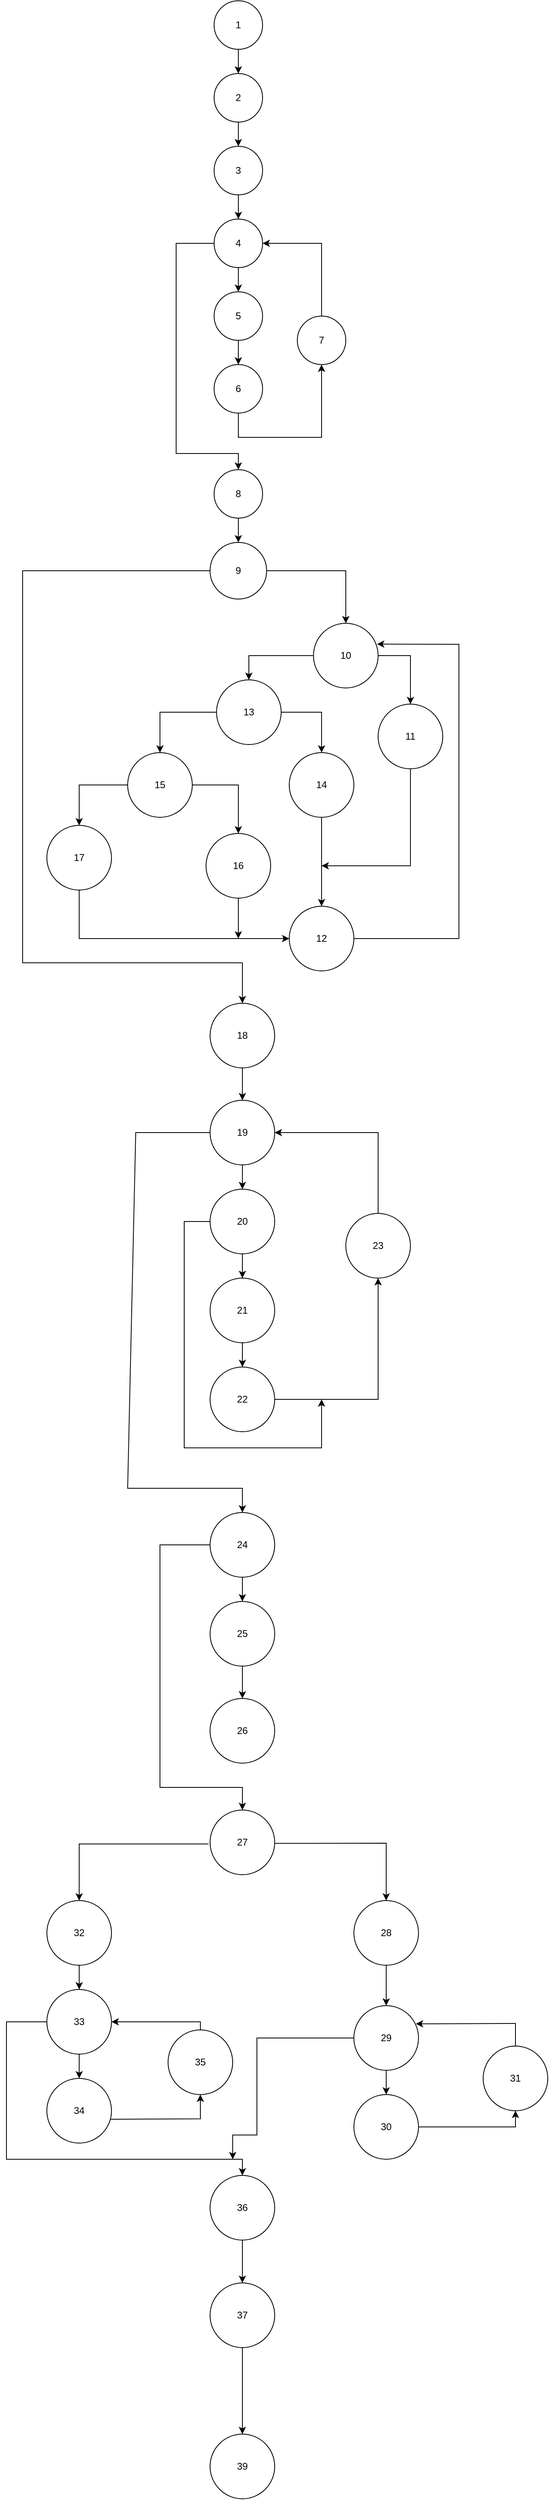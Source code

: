 <mxfile version="22.1.1" type="device">
  <diagram name="Страница — 1" id="JZuIjCBCCXHGmfb0dtvx">
    <mxGraphModel dx="2501" dy="750" grid="1" gridSize="10" guides="1" tooltips="1" connect="1" arrows="1" fold="1" page="1" pageScale="1" pageWidth="827" pageHeight="1169" math="0" shadow="0">
      <root>
        <mxCell id="0" />
        <mxCell id="1" parent="0" />
        <mxCell id="tIqFCr36syXGPRYPaztV-1" value="1" style="ellipse;whiteSpace=wrap;html=1;aspect=fixed;" parent="1" vertex="1">
          <mxGeometry x="-453" y="100" width="60" height="60" as="geometry" />
        </mxCell>
        <mxCell id="tIqFCr36syXGPRYPaztV-3" value="2" style="ellipse;whiteSpace=wrap;html=1;aspect=fixed;" parent="1" vertex="1">
          <mxGeometry x="-453" y="190" width="60" height="60" as="geometry" />
        </mxCell>
        <mxCell id="tIqFCr36syXGPRYPaztV-4" value="" style="endArrow=classic;html=1;rounded=0;exitX=0.5;exitY=1;exitDx=0;exitDy=0;" parent="1" source="tIqFCr36syXGPRYPaztV-1" target="tIqFCr36syXGPRYPaztV-3" edge="1">
          <mxGeometry width="50" height="50" relative="1" as="geometry">
            <mxPoint x="-440" y="310" as="sourcePoint" />
            <mxPoint x="-390" y="260" as="targetPoint" />
          </mxGeometry>
        </mxCell>
        <mxCell id="tIqFCr36syXGPRYPaztV-5" value="3" style="ellipse;whiteSpace=wrap;html=1;aspect=fixed;" parent="1" vertex="1">
          <mxGeometry x="-453" y="280" width="60" height="60" as="geometry" />
        </mxCell>
        <mxCell id="tIqFCr36syXGPRYPaztV-7" value="" style="endArrow=classic;html=1;rounded=0;exitX=0.5;exitY=1;exitDx=0;exitDy=0;entryX=0.5;entryY=0;entryDx=0;entryDy=0;" parent="1" source="tIqFCr36syXGPRYPaztV-3" target="tIqFCr36syXGPRYPaztV-5" edge="1">
          <mxGeometry width="50" height="50" relative="1" as="geometry">
            <mxPoint x="-440" y="210" as="sourcePoint" />
            <mxPoint x="-390" y="160" as="targetPoint" />
          </mxGeometry>
        </mxCell>
        <mxCell id="tIqFCr36syXGPRYPaztV-8" value="4" style="ellipse;whiteSpace=wrap;html=1;aspect=fixed;" parent="1" vertex="1">
          <mxGeometry x="-453" y="370" width="60" height="60" as="geometry" />
        </mxCell>
        <mxCell id="tIqFCr36syXGPRYPaztV-9" value="5" style="ellipse;whiteSpace=wrap;html=1;aspect=fixed;" parent="1" vertex="1">
          <mxGeometry x="-453" y="460" width="60" height="60" as="geometry" />
        </mxCell>
        <mxCell id="tIqFCr36syXGPRYPaztV-10" value="6" style="ellipse;whiteSpace=wrap;html=1;aspect=fixed;" parent="1" vertex="1">
          <mxGeometry x="-453" y="550" width="60" height="60" as="geometry" />
        </mxCell>
        <mxCell id="tIqFCr36syXGPRYPaztV-11" value="7" style="ellipse;whiteSpace=wrap;html=1;aspect=fixed;" parent="1" vertex="1">
          <mxGeometry x="-350" y="490" width="60" height="60" as="geometry" />
        </mxCell>
        <mxCell id="tIqFCr36syXGPRYPaztV-12" value="" style="endArrow=classic;html=1;rounded=0;exitX=0.5;exitY=1;exitDx=0;exitDy=0;entryX=0.5;entryY=0;entryDx=0;entryDy=0;" parent="1" source="tIqFCr36syXGPRYPaztV-5" target="tIqFCr36syXGPRYPaztV-8" edge="1">
          <mxGeometry width="50" height="50" relative="1" as="geometry">
            <mxPoint x="-440" y="410" as="sourcePoint" />
            <mxPoint x="-390" y="360" as="targetPoint" />
          </mxGeometry>
        </mxCell>
        <mxCell id="tIqFCr36syXGPRYPaztV-13" value="" style="endArrow=classic;html=1;rounded=0;exitX=0.5;exitY=1;exitDx=0;exitDy=0;entryX=0.5;entryY=0;entryDx=0;entryDy=0;" parent="1" source="tIqFCr36syXGPRYPaztV-8" target="tIqFCr36syXGPRYPaztV-9" edge="1">
          <mxGeometry width="50" height="50" relative="1" as="geometry">
            <mxPoint x="-440" y="410" as="sourcePoint" />
            <mxPoint x="-390" y="360" as="targetPoint" />
          </mxGeometry>
        </mxCell>
        <mxCell id="tIqFCr36syXGPRYPaztV-14" value="" style="endArrow=classic;html=1;rounded=0;exitX=0.5;exitY=1;exitDx=0;exitDy=0;entryX=0.5;entryY=0;entryDx=0;entryDy=0;" parent="1" source="tIqFCr36syXGPRYPaztV-9" target="tIqFCr36syXGPRYPaztV-10" edge="1">
          <mxGeometry width="50" height="50" relative="1" as="geometry">
            <mxPoint x="-440" y="410" as="sourcePoint" />
            <mxPoint x="-390" y="360" as="targetPoint" />
          </mxGeometry>
        </mxCell>
        <mxCell id="tIqFCr36syXGPRYPaztV-15" value="" style="endArrow=classic;html=1;rounded=0;exitX=0.5;exitY=1;exitDx=0;exitDy=0;" parent="1" source="tIqFCr36syXGPRYPaztV-10" target="tIqFCr36syXGPRYPaztV-11" edge="1">
          <mxGeometry width="50" height="50" relative="1" as="geometry">
            <mxPoint x="-440" y="410" as="sourcePoint" />
            <mxPoint x="-320" y="490" as="targetPoint" />
            <Array as="points">
              <mxPoint x="-423" y="640" />
              <mxPoint x="-320" y="640" />
            </Array>
          </mxGeometry>
        </mxCell>
        <mxCell id="tIqFCr36syXGPRYPaztV-16" value="" style="endArrow=classic;html=1;rounded=0;exitX=0.5;exitY=0;exitDx=0;exitDy=0;entryX=1;entryY=0.5;entryDx=0;entryDy=0;" parent="1" source="tIqFCr36syXGPRYPaztV-11" target="tIqFCr36syXGPRYPaztV-8" edge="1">
          <mxGeometry width="50" height="50" relative="1" as="geometry">
            <mxPoint x="-440" y="510" as="sourcePoint" />
            <mxPoint x="-390" y="460" as="targetPoint" />
            <Array as="points">
              <mxPoint x="-320" y="400" />
            </Array>
          </mxGeometry>
        </mxCell>
        <mxCell id="tIqFCr36syXGPRYPaztV-17" value="8" style="ellipse;whiteSpace=wrap;html=1;aspect=fixed;" parent="1" vertex="1">
          <mxGeometry x="-453" y="680" width="60" height="60" as="geometry" />
        </mxCell>
        <mxCell id="tIqFCr36syXGPRYPaztV-18" value="" style="endArrow=classic;html=1;rounded=0;exitX=0;exitY=0.5;exitDx=0;exitDy=0;entryX=0.5;entryY=0;entryDx=0;entryDy=0;" parent="1" source="tIqFCr36syXGPRYPaztV-8" target="tIqFCr36syXGPRYPaztV-17" edge="1">
          <mxGeometry width="50" height="50" relative="1" as="geometry">
            <mxPoint x="-440" y="610" as="sourcePoint" />
            <mxPoint x="-390" y="560" as="targetPoint" />
            <Array as="points">
              <mxPoint x="-500" y="400" />
              <mxPoint x="-500" y="660" />
              <mxPoint x="-423" y="660" />
            </Array>
          </mxGeometry>
        </mxCell>
        <mxCell id="tIqFCr36syXGPRYPaztV-19" value="9" style="ellipse;whiteSpace=wrap;html=1;aspect=fixed;" parent="1" vertex="1">
          <mxGeometry x="-458" y="770" width="70" height="70" as="geometry" />
        </mxCell>
        <mxCell id="tIqFCr36syXGPRYPaztV-20" value="" style="endArrow=classic;html=1;rounded=0;exitX=0.5;exitY=1;exitDx=0;exitDy=0;entryX=0.5;entryY=0;entryDx=0;entryDy=0;" parent="1" source="tIqFCr36syXGPRYPaztV-17" target="tIqFCr36syXGPRYPaztV-19" edge="1">
          <mxGeometry width="50" height="50" relative="1" as="geometry">
            <mxPoint x="-480" y="600" as="sourcePoint" />
            <mxPoint x="-430" y="550" as="targetPoint" />
          </mxGeometry>
        </mxCell>
        <mxCell id="tIqFCr36syXGPRYPaztV-22" value="" style="endArrow=classic;html=1;rounded=0;exitX=1;exitY=0.5;exitDx=0;exitDy=0;entryX=0.5;entryY=0;entryDx=0;entryDy=0;" parent="1" source="tIqFCr36syXGPRYPaztV-19" target="tIqFCr36syXGPRYPaztV-28" edge="1">
          <mxGeometry width="50" height="50" relative="1" as="geometry">
            <mxPoint x="-480" y="710" as="sourcePoint" />
            <mxPoint x="-423" y="870" as="targetPoint" />
            <Array as="points">
              <mxPoint x="-290" y="805" />
            </Array>
          </mxGeometry>
        </mxCell>
        <mxCell id="tIqFCr36syXGPRYPaztV-28" value="10" style="ellipse;whiteSpace=wrap;html=1;aspect=fixed;" parent="1" vertex="1">
          <mxGeometry x="-330" y="870" width="80" height="80" as="geometry" />
        </mxCell>
        <mxCell id="tIqFCr36syXGPRYPaztV-29" value="13" style="ellipse;whiteSpace=wrap;html=1;" parent="1" vertex="1">
          <mxGeometry x="-450" y="940" width="80" height="80" as="geometry" />
        </mxCell>
        <mxCell id="tIqFCr36syXGPRYPaztV-30" value="15" style="ellipse;whiteSpace=wrap;html=1;" parent="1" vertex="1">
          <mxGeometry x="-560" y="1030" width="80" height="80" as="geometry" />
        </mxCell>
        <mxCell id="tIqFCr36syXGPRYPaztV-31" value="17" style="ellipse;whiteSpace=wrap;html=1;" parent="1" vertex="1">
          <mxGeometry x="-660" y="1120" width="80" height="80" as="geometry" />
        </mxCell>
        <mxCell id="tIqFCr36syXGPRYPaztV-32" value="11" style="ellipse;whiteSpace=wrap;html=1;" parent="1" vertex="1">
          <mxGeometry x="-250" y="970" width="80" height="80" as="geometry" />
        </mxCell>
        <mxCell id="tIqFCr36syXGPRYPaztV-33" value="14" style="ellipse;whiteSpace=wrap;html=1;" parent="1" vertex="1">
          <mxGeometry x="-360" y="1030" width="80" height="80" as="geometry" />
        </mxCell>
        <mxCell id="tIqFCr36syXGPRYPaztV-34" value="16" style="ellipse;whiteSpace=wrap;html=1;" parent="1" vertex="1">
          <mxGeometry x="-463" y="1130" width="80" height="80" as="geometry" />
        </mxCell>
        <mxCell id="tIqFCr36syXGPRYPaztV-35" value="12" style="ellipse;whiteSpace=wrap;html=1;" parent="1" vertex="1">
          <mxGeometry x="-360" y="1220" width="80" height="80" as="geometry" />
        </mxCell>
        <mxCell id="tIqFCr36syXGPRYPaztV-37" value="" style="endArrow=classic;html=1;rounded=0;exitX=1;exitY=0.5;exitDx=0;exitDy=0;entryX=0.5;entryY=0;entryDx=0;entryDy=0;" parent="1" source="tIqFCr36syXGPRYPaztV-28" target="tIqFCr36syXGPRYPaztV-32" edge="1">
          <mxGeometry width="50" height="50" relative="1" as="geometry">
            <mxPoint x="-430" y="1040" as="sourcePoint" />
            <mxPoint x="-380" y="990" as="targetPoint" />
            <Array as="points">
              <mxPoint x="-210" y="910" />
            </Array>
          </mxGeometry>
        </mxCell>
        <mxCell id="tIqFCr36syXGPRYPaztV-38" value="" style="endArrow=classic;html=1;rounded=0;exitX=0;exitY=0.5;exitDx=0;exitDy=0;entryX=0.5;entryY=0;entryDx=0;entryDy=0;" parent="1" source="tIqFCr36syXGPRYPaztV-28" target="tIqFCr36syXGPRYPaztV-29" edge="1">
          <mxGeometry width="50" height="50" relative="1" as="geometry">
            <mxPoint x="-430" y="1040" as="sourcePoint" />
            <mxPoint x="-380" y="990" as="targetPoint" />
            <Array as="points">
              <mxPoint x="-410" y="910" />
            </Array>
          </mxGeometry>
        </mxCell>
        <mxCell id="tIqFCr36syXGPRYPaztV-39" value="" style="endArrow=classic;html=1;rounded=0;entryX=0.5;entryY=0;entryDx=0;entryDy=0;exitX=1;exitY=0.5;exitDx=0;exitDy=0;" parent="1" source="tIqFCr36syXGPRYPaztV-29" target="tIqFCr36syXGPRYPaztV-33" edge="1">
          <mxGeometry width="50" height="50" relative="1" as="geometry">
            <mxPoint x="-430" y="1040" as="sourcePoint" />
            <mxPoint x="-380" y="990" as="targetPoint" />
            <Array as="points">
              <mxPoint x="-320" y="980" />
            </Array>
          </mxGeometry>
        </mxCell>
        <mxCell id="tIqFCr36syXGPRYPaztV-40" value="" style="endArrow=classic;html=1;rounded=0;exitX=0;exitY=0.5;exitDx=0;exitDy=0;entryX=0.5;entryY=0;entryDx=0;entryDy=0;" parent="1" source="tIqFCr36syXGPRYPaztV-29" target="tIqFCr36syXGPRYPaztV-30" edge="1">
          <mxGeometry width="50" height="50" relative="1" as="geometry">
            <mxPoint x="-430" y="1040" as="sourcePoint" />
            <mxPoint x="-380" y="990" as="targetPoint" />
            <Array as="points">
              <mxPoint x="-520" y="980" />
            </Array>
          </mxGeometry>
        </mxCell>
        <mxCell id="tIqFCr36syXGPRYPaztV-41" value="" style="endArrow=classic;html=1;rounded=0;exitX=1;exitY=0.5;exitDx=0;exitDy=0;entryX=0.5;entryY=0;entryDx=0;entryDy=0;" parent="1" source="tIqFCr36syXGPRYPaztV-30" target="tIqFCr36syXGPRYPaztV-34" edge="1">
          <mxGeometry width="50" height="50" relative="1" as="geometry">
            <mxPoint x="-430" y="1040" as="sourcePoint" />
            <mxPoint x="-380" y="990" as="targetPoint" />
            <Array as="points">
              <mxPoint x="-423" y="1070" />
            </Array>
          </mxGeometry>
        </mxCell>
        <mxCell id="tIqFCr36syXGPRYPaztV-42" value="" style="endArrow=classic;html=1;rounded=0;exitX=0;exitY=0.5;exitDx=0;exitDy=0;entryX=0.5;entryY=0;entryDx=0;entryDy=0;" parent="1" source="tIqFCr36syXGPRYPaztV-30" target="tIqFCr36syXGPRYPaztV-31" edge="1">
          <mxGeometry width="50" height="50" relative="1" as="geometry">
            <mxPoint x="-430" y="1040" as="sourcePoint" />
            <mxPoint x="-380" y="990" as="targetPoint" />
            <Array as="points">
              <mxPoint x="-620" y="1070" />
            </Array>
          </mxGeometry>
        </mxCell>
        <mxCell id="tIqFCr36syXGPRYPaztV-43" value="" style="endArrow=classic;html=1;rounded=0;exitX=0.5;exitY=1;exitDx=0;exitDy=0;entryX=0;entryY=0.5;entryDx=0;entryDy=0;" parent="1" source="tIqFCr36syXGPRYPaztV-31" target="tIqFCr36syXGPRYPaztV-35" edge="1">
          <mxGeometry width="50" height="50" relative="1" as="geometry">
            <mxPoint x="-430" y="1040" as="sourcePoint" />
            <mxPoint x="-380" y="990" as="targetPoint" />
            <Array as="points">
              <mxPoint x="-620" y="1260" />
            </Array>
          </mxGeometry>
        </mxCell>
        <mxCell id="tIqFCr36syXGPRYPaztV-44" value="" style="endArrow=classic;html=1;rounded=0;exitX=0.5;exitY=1;exitDx=0;exitDy=0;" parent="1" source="tIqFCr36syXGPRYPaztV-34" edge="1">
          <mxGeometry width="50" height="50" relative="1" as="geometry">
            <mxPoint x="-430" y="1040" as="sourcePoint" />
            <mxPoint x="-423" y="1260" as="targetPoint" />
          </mxGeometry>
        </mxCell>
        <mxCell id="tIqFCr36syXGPRYPaztV-45" value="" style="endArrow=classic;html=1;rounded=0;entryX=0.5;entryY=0;entryDx=0;entryDy=0;" parent="1" target="tIqFCr36syXGPRYPaztV-35" edge="1">
          <mxGeometry width="50" height="50" relative="1" as="geometry">
            <mxPoint x="-320" y="1110" as="sourcePoint" />
            <mxPoint x="-380" y="990" as="targetPoint" />
          </mxGeometry>
        </mxCell>
        <mxCell id="tIqFCr36syXGPRYPaztV-46" value="" style="endArrow=classic;html=1;rounded=0;exitX=0.5;exitY=1;exitDx=0;exitDy=0;" parent="1" source="tIqFCr36syXGPRYPaztV-32" edge="1">
          <mxGeometry width="50" height="50" relative="1" as="geometry">
            <mxPoint x="-430" y="1040" as="sourcePoint" />
            <mxPoint x="-320" y="1170" as="targetPoint" />
            <Array as="points">
              <mxPoint x="-210" y="1170" />
            </Array>
          </mxGeometry>
        </mxCell>
        <mxCell id="tIqFCr36syXGPRYPaztV-47" value="" style="endArrow=classic;html=1;rounded=0;exitX=1;exitY=0.5;exitDx=0;exitDy=0;entryX=0.983;entryY=0.322;entryDx=0;entryDy=0;entryPerimeter=0;" parent="1" source="tIqFCr36syXGPRYPaztV-35" target="tIqFCr36syXGPRYPaztV-28" edge="1">
          <mxGeometry width="50" height="50" relative="1" as="geometry">
            <mxPoint x="-430" y="1040" as="sourcePoint" />
            <mxPoint x="-380" y="990" as="targetPoint" />
            <Array as="points">
              <mxPoint x="-150" y="1260" />
              <mxPoint x="-150" y="896" />
            </Array>
          </mxGeometry>
        </mxCell>
        <mxCell id="tIqFCr36syXGPRYPaztV-48" value="18" style="ellipse;whiteSpace=wrap;html=1;aspect=fixed;" parent="1" vertex="1">
          <mxGeometry x="-458" y="1340" width="80" height="80" as="geometry" />
        </mxCell>
        <mxCell id="tIqFCr36syXGPRYPaztV-49" value="" style="endArrow=classic;html=1;rounded=0;exitX=0;exitY=0.5;exitDx=0;exitDy=0;entryX=0.5;entryY=0;entryDx=0;entryDy=0;" parent="1" source="tIqFCr36syXGPRYPaztV-19" target="tIqFCr36syXGPRYPaztV-48" edge="1">
          <mxGeometry width="50" height="50" relative="1" as="geometry">
            <mxPoint x="-430" y="1150" as="sourcePoint" />
            <mxPoint x="-380" y="1100" as="targetPoint" />
            <Array as="points">
              <mxPoint x="-690" y="805" />
              <mxPoint x="-690" y="1290" />
              <mxPoint x="-418" y="1290" />
            </Array>
          </mxGeometry>
        </mxCell>
        <mxCell id="tIqFCr36syXGPRYPaztV-50" value="19" style="ellipse;whiteSpace=wrap;html=1;aspect=fixed;" parent="1" vertex="1">
          <mxGeometry x="-458" y="1460" width="80" height="80" as="geometry" />
        </mxCell>
        <mxCell id="tIqFCr36syXGPRYPaztV-51" value="20" style="ellipse;whiteSpace=wrap;html=1;" parent="1" vertex="1">
          <mxGeometry x="-458" y="1570" width="80" height="80" as="geometry" />
        </mxCell>
        <mxCell id="tIqFCr36syXGPRYPaztV-52" value="21" style="ellipse;whiteSpace=wrap;html=1;" parent="1" vertex="1">
          <mxGeometry x="-458" y="1680" width="80" height="80" as="geometry" />
        </mxCell>
        <mxCell id="tIqFCr36syXGPRYPaztV-53" value="22" style="ellipse;whiteSpace=wrap;html=1;aspect=fixed;" parent="1" vertex="1">
          <mxGeometry x="-458" y="1790" width="80" height="80" as="geometry" />
        </mxCell>
        <mxCell id="tIqFCr36syXGPRYPaztV-54" value="23" style="ellipse;whiteSpace=wrap;html=1;" parent="1" vertex="1">
          <mxGeometry x="-290" y="1600" width="80" height="80" as="geometry" />
        </mxCell>
        <mxCell id="tIqFCr36syXGPRYPaztV-55" value="" style="endArrow=classic;html=1;rounded=0;exitX=0.5;exitY=1;exitDx=0;exitDy=0;entryX=0.5;entryY=0;entryDx=0;entryDy=0;" parent="1" source="tIqFCr36syXGPRYPaztV-48" target="tIqFCr36syXGPRYPaztV-50" edge="1">
          <mxGeometry width="50" height="50" relative="1" as="geometry">
            <mxPoint x="-430" y="1700" as="sourcePoint" />
            <mxPoint x="-380" y="1650" as="targetPoint" />
          </mxGeometry>
        </mxCell>
        <mxCell id="tIqFCr36syXGPRYPaztV-56" value="" style="endArrow=classic;html=1;rounded=0;exitX=0.5;exitY=1;exitDx=0;exitDy=0;entryX=0.5;entryY=0;entryDx=0;entryDy=0;" parent="1" source="tIqFCr36syXGPRYPaztV-50" target="tIqFCr36syXGPRYPaztV-51" edge="1">
          <mxGeometry width="50" height="50" relative="1" as="geometry">
            <mxPoint x="-430" y="1700" as="sourcePoint" />
            <mxPoint x="-380" y="1650" as="targetPoint" />
          </mxGeometry>
        </mxCell>
        <mxCell id="tIqFCr36syXGPRYPaztV-57" value="" style="endArrow=classic;html=1;rounded=0;exitX=0.5;exitY=1;exitDx=0;exitDy=0;entryX=0.5;entryY=0;entryDx=0;entryDy=0;" parent="1" source="tIqFCr36syXGPRYPaztV-51" target="tIqFCr36syXGPRYPaztV-52" edge="1">
          <mxGeometry width="50" height="50" relative="1" as="geometry">
            <mxPoint x="-430" y="1700" as="sourcePoint" />
            <mxPoint x="-380" y="1650" as="targetPoint" />
          </mxGeometry>
        </mxCell>
        <mxCell id="tIqFCr36syXGPRYPaztV-58" value="" style="endArrow=classic;html=1;rounded=0;exitX=0.5;exitY=1;exitDx=0;exitDy=0;" parent="1" source="tIqFCr36syXGPRYPaztV-52" target="tIqFCr36syXGPRYPaztV-53" edge="1">
          <mxGeometry width="50" height="50" relative="1" as="geometry">
            <mxPoint x="-430" y="1700" as="sourcePoint" />
            <mxPoint x="-380" y="1650" as="targetPoint" />
          </mxGeometry>
        </mxCell>
        <mxCell id="tIqFCr36syXGPRYPaztV-59" value="" style="endArrow=classic;html=1;rounded=0;exitX=1;exitY=0.5;exitDx=0;exitDy=0;entryX=0.5;entryY=1;entryDx=0;entryDy=0;" parent="1" source="tIqFCr36syXGPRYPaztV-53" target="tIqFCr36syXGPRYPaztV-54" edge="1">
          <mxGeometry width="50" height="50" relative="1" as="geometry">
            <mxPoint x="-430" y="1700" as="sourcePoint" />
            <mxPoint x="-380" y="1650" as="targetPoint" />
            <Array as="points">
              <mxPoint x="-250" y="1830" />
            </Array>
          </mxGeometry>
        </mxCell>
        <mxCell id="tIqFCr36syXGPRYPaztV-60" value="" style="endArrow=classic;html=1;rounded=0;exitX=0.5;exitY=0;exitDx=0;exitDy=0;entryX=1;entryY=0.5;entryDx=0;entryDy=0;" parent="1" source="tIqFCr36syXGPRYPaztV-54" target="tIqFCr36syXGPRYPaztV-50" edge="1">
          <mxGeometry width="50" height="50" relative="1" as="geometry">
            <mxPoint x="-430" y="1700" as="sourcePoint" />
            <mxPoint x="-380" y="1650" as="targetPoint" />
            <Array as="points">
              <mxPoint x="-250" y="1500" />
            </Array>
          </mxGeometry>
        </mxCell>
        <mxCell id="tIqFCr36syXGPRYPaztV-61" value="" style="endArrow=classic;html=1;rounded=0;exitX=0;exitY=0.5;exitDx=0;exitDy=0;" parent="1" source="tIqFCr36syXGPRYPaztV-51" edge="1">
          <mxGeometry width="50" height="50" relative="1" as="geometry">
            <mxPoint x="-430" y="1700" as="sourcePoint" />
            <mxPoint x="-320" y="1830" as="targetPoint" />
            <Array as="points">
              <mxPoint x="-490" y="1610" />
              <mxPoint x="-490" y="1890" />
              <mxPoint x="-320" y="1890" />
            </Array>
          </mxGeometry>
        </mxCell>
        <mxCell id="tIqFCr36syXGPRYPaztV-62" value="24" style="ellipse;whiteSpace=wrap;html=1;aspect=fixed;" parent="1" vertex="1">
          <mxGeometry x="-458" y="1970" width="80" height="80" as="geometry" />
        </mxCell>
        <mxCell id="tIqFCr36syXGPRYPaztV-63" value="" style="endArrow=classic;html=1;rounded=0;exitX=0;exitY=0.5;exitDx=0;exitDy=0;entryX=0.5;entryY=0;entryDx=0;entryDy=0;" parent="1" source="tIqFCr36syXGPRYPaztV-50" target="tIqFCr36syXGPRYPaztV-62" edge="1">
          <mxGeometry width="50" height="50" relative="1" as="geometry">
            <mxPoint x="-430" y="1700" as="sourcePoint" />
            <mxPoint x="-380" y="1650" as="targetPoint" />
            <Array as="points">
              <mxPoint x="-550" y="1500" />
              <mxPoint x="-560" y="1940" />
              <mxPoint x="-418" y="1940" />
            </Array>
          </mxGeometry>
        </mxCell>
        <mxCell id="tIqFCr36syXGPRYPaztV-64" value="25" style="ellipse;whiteSpace=wrap;html=1;aspect=fixed;" parent="1" vertex="1">
          <mxGeometry x="-458" y="2080" width="80" height="80" as="geometry" />
        </mxCell>
        <mxCell id="tIqFCr36syXGPRYPaztV-65" value="26" style="ellipse;whiteSpace=wrap;html=1;aspect=fixed;" parent="1" vertex="1">
          <mxGeometry x="-458" y="2200" width="80" height="80" as="geometry" />
        </mxCell>
        <mxCell id="tIqFCr36syXGPRYPaztV-66" value="" style="endArrow=classic;html=1;rounded=0;exitX=0.5;exitY=1;exitDx=0;exitDy=0;entryX=0.5;entryY=0;entryDx=0;entryDy=0;" parent="1" source="tIqFCr36syXGPRYPaztV-62" target="tIqFCr36syXGPRYPaztV-64" edge="1">
          <mxGeometry width="50" height="50" relative="1" as="geometry">
            <mxPoint x="-430" y="2150" as="sourcePoint" />
            <mxPoint x="-380" y="2100" as="targetPoint" />
          </mxGeometry>
        </mxCell>
        <mxCell id="tIqFCr36syXGPRYPaztV-67" value="" style="endArrow=classic;html=1;rounded=0;exitX=0.5;exitY=1;exitDx=0;exitDy=0;entryX=0.5;entryY=0;entryDx=0;entryDy=0;" parent="1" source="tIqFCr36syXGPRYPaztV-64" target="tIqFCr36syXGPRYPaztV-65" edge="1">
          <mxGeometry width="50" height="50" relative="1" as="geometry">
            <mxPoint x="-430" y="2150" as="sourcePoint" />
            <mxPoint x="-380" y="2100" as="targetPoint" />
          </mxGeometry>
        </mxCell>
        <mxCell id="tIqFCr36syXGPRYPaztV-70" value="27" style="ellipse;whiteSpace=wrap;html=1;aspect=fixed;" parent="1" vertex="1">
          <mxGeometry x="-458" y="2338" width="80" height="80" as="geometry" />
        </mxCell>
        <mxCell id="tIqFCr36syXGPRYPaztV-71" value="" style="endArrow=classic;html=1;rounded=0;exitX=0;exitY=0.5;exitDx=0;exitDy=0;entryX=0.5;entryY=0;entryDx=0;entryDy=0;" parent="1" source="tIqFCr36syXGPRYPaztV-62" target="tIqFCr36syXGPRYPaztV-70" edge="1">
          <mxGeometry width="50" height="50" relative="1" as="geometry">
            <mxPoint x="-430" y="2260" as="sourcePoint" />
            <mxPoint x="-380" y="2210" as="targetPoint" />
            <Array as="points">
              <mxPoint x="-520" y="2010" />
              <mxPoint x="-520" y="2310" />
              <mxPoint x="-418" y="2310" />
            </Array>
          </mxGeometry>
        </mxCell>
        <mxCell id="tIqFCr36syXGPRYPaztV-72" value="28" style="ellipse;whiteSpace=wrap;html=1;" parent="1" vertex="1">
          <mxGeometry x="-280" y="2450" width="80" height="80" as="geometry" />
        </mxCell>
        <mxCell id="tIqFCr36syXGPRYPaztV-73" value="29&lt;br&gt;" style="ellipse;whiteSpace=wrap;html=1;" parent="1" vertex="1">
          <mxGeometry x="-280" y="2580" width="80" height="80" as="geometry" />
        </mxCell>
        <mxCell id="tIqFCr36syXGPRYPaztV-74" value="30&lt;br&gt;" style="ellipse;whiteSpace=wrap;html=1;" parent="1" vertex="1">
          <mxGeometry x="-280" y="2690" width="80" height="80" as="geometry" />
        </mxCell>
        <mxCell id="tIqFCr36syXGPRYPaztV-75" value="31" style="ellipse;whiteSpace=wrap;html=1;" parent="1" vertex="1">
          <mxGeometry x="-120" y="2630" width="80" height="80" as="geometry" />
        </mxCell>
        <mxCell id="tIqFCr36syXGPRYPaztV-76" value="" style="endArrow=classic;html=1;rounded=0;exitX=1.006;exitY=0.516;exitDx=0;exitDy=0;entryX=0.5;entryY=0;entryDx=0;entryDy=0;exitPerimeter=0;" parent="1" source="tIqFCr36syXGPRYPaztV-70" target="tIqFCr36syXGPRYPaztV-72" edge="1">
          <mxGeometry width="50" height="50" relative="1" as="geometry">
            <mxPoint x="-470" y="2630" as="sourcePoint" />
            <mxPoint x="-420" y="2580" as="targetPoint" />
            <Array as="points">
              <mxPoint x="-240" y="2379" />
            </Array>
          </mxGeometry>
        </mxCell>
        <mxCell id="tIqFCr36syXGPRYPaztV-77" value="" style="endArrow=classic;html=1;rounded=0;exitX=0.5;exitY=1;exitDx=0;exitDy=0;" parent="1" source="tIqFCr36syXGPRYPaztV-72" target="tIqFCr36syXGPRYPaztV-73" edge="1">
          <mxGeometry width="50" height="50" relative="1" as="geometry">
            <mxPoint x="-410" y="2640" as="sourcePoint" />
            <mxPoint x="-360" y="2590" as="targetPoint" />
          </mxGeometry>
        </mxCell>
        <mxCell id="tIqFCr36syXGPRYPaztV-78" value="" style="endArrow=classic;html=1;rounded=0;exitX=0.5;exitY=1;exitDx=0;exitDy=0;entryX=0.5;entryY=0;entryDx=0;entryDy=0;" parent="1" source="tIqFCr36syXGPRYPaztV-73" target="tIqFCr36syXGPRYPaztV-74" edge="1">
          <mxGeometry width="50" height="50" relative="1" as="geometry">
            <mxPoint x="-410" y="2640" as="sourcePoint" />
            <mxPoint x="-360" y="2590" as="targetPoint" />
          </mxGeometry>
        </mxCell>
        <mxCell id="tIqFCr36syXGPRYPaztV-79" value="" style="endArrow=classic;html=1;rounded=0;exitX=1;exitY=0.5;exitDx=0;exitDy=0;entryX=0.5;entryY=1;entryDx=0;entryDy=0;" parent="1" source="tIqFCr36syXGPRYPaztV-74" target="tIqFCr36syXGPRYPaztV-75" edge="1">
          <mxGeometry width="50" height="50" relative="1" as="geometry">
            <mxPoint x="-410" y="2640" as="sourcePoint" />
            <mxPoint x="-360" y="2590" as="targetPoint" />
            <Array as="points">
              <mxPoint x="-80" y="2730" />
            </Array>
          </mxGeometry>
        </mxCell>
        <mxCell id="tIqFCr36syXGPRYPaztV-80" value="" style="endArrow=classic;html=1;rounded=0;exitX=0.5;exitY=0;exitDx=0;exitDy=0;entryX=0.959;entryY=0.281;entryDx=0;entryDy=0;entryPerimeter=0;" parent="1" source="tIqFCr36syXGPRYPaztV-75" target="tIqFCr36syXGPRYPaztV-73" edge="1">
          <mxGeometry width="50" height="50" relative="1" as="geometry">
            <mxPoint x="-410" y="2640" as="sourcePoint" />
            <mxPoint x="-360" y="2590" as="targetPoint" />
            <Array as="points">
              <mxPoint x="-80" y="2602" />
            </Array>
          </mxGeometry>
        </mxCell>
        <mxCell id="tIqFCr36syXGPRYPaztV-81" value="32" style="ellipse;whiteSpace=wrap;html=1;aspect=fixed;" parent="1" vertex="1">
          <mxGeometry x="-660" y="2450" width="80" height="80" as="geometry" />
        </mxCell>
        <mxCell id="tIqFCr36syXGPRYPaztV-82" value="" style="endArrow=classic;html=1;rounded=0;entryX=0.5;entryY=0;entryDx=0;entryDy=0;" parent="1" target="tIqFCr36syXGPRYPaztV-81" edge="1">
          <mxGeometry width="50" height="50" relative="1" as="geometry">
            <mxPoint x="-460" y="2380" as="sourcePoint" />
            <mxPoint x="-420" y="2700" as="targetPoint" />
            <Array as="points">
              <mxPoint x="-620" y="2380" />
            </Array>
          </mxGeometry>
        </mxCell>
        <mxCell id="tIqFCr36syXGPRYPaztV-83" value="33" style="ellipse;whiteSpace=wrap;html=1;aspect=fixed;" parent="1" vertex="1">
          <mxGeometry x="-660" y="2560" width="80" height="80" as="geometry" />
        </mxCell>
        <mxCell id="tIqFCr36syXGPRYPaztV-84" value="34" style="ellipse;whiteSpace=wrap;html=1;aspect=fixed;" parent="1" vertex="1">
          <mxGeometry x="-660" y="2670" width="80" height="80" as="geometry" />
        </mxCell>
        <mxCell id="tIqFCr36syXGPRYPaztV-85" value="35" style="ellipse;whiteSpace=wrap;html=1;aspect=fixed;" parent="1" vertex="1">
          <mxGeometry x="-510" y="2610" width="80" height="80" as="geometry" />
        </mxCell>
        <mxCell id="tIqFCr36syXGPRYPaztV-86" value="" style="endArrow=classic;html=1;rounded=0;exitX=0.5;exitY=1;exitDx=0;exitDy=0;entryX=0.5;entryY=0;entryDx=0;entryDy=0;" parent="1" source="tIqFCr36syXGPRYPaztV-81" target="tIqFCr36syXGPRYPaztV-83" edge="1">
          <mxGeometry width="50" height="50" relative="1" as="geometry">
            <mxPoint x="-470" y="2630" as="sourcePoint" />
            <mxPoint x="-420" y="2580" as="targetPoint" />
          </mxGeometry>
        </mxCell>
        <mxCell id="tIqFCr36syXGPRYPaztV-87" value="" style="endArrow=classic;html=1;rounded=0;exitX=0.5;exitY=1;exitDx=0;exitDy=0;entryX=0.5;entryY=0;entryDx=0;entryDy=0;" parent="1" source="tIqFCr36syXGPRYPaztV-83" target="tIqFCr36syXGPRYPaztV-84" edge="1">
          <mxGeometry width="50" height="50" relative="1" as="geometry">
            <mxPoint x="-470" y="2630" as="sourcePoint" />
            <mxPoint x="-420" y="2580" as="targetPoint" />
          </mxGeometry>
        </mxCell>
        <mxCell id="tIqFCr36syXGPRYPaztV-88" value="" style="endArrow=classic;html=1;rounded=0;exitX=0.99;exitY=0.631;exitDx=0;exitDy=0;exitPerimeter=0;entryX=0.5;entryY=1;entryDx=0;entryDy=0;" parent="1" source="tIqFCr36syXGPRYPaztV-84" target="tIqFCr36syXGPRYPaztV-85" edge="1">
          <mxGeometry width="50" height="50" relative="1" as="geometry">
            <mxPoint x="-470" y="2630" as="sourcePoint" />
            <mxPoint x="-420" y="2580" as="targetPoint" />
            <Array as="points">
              <mxPoint x="-470" y="2720" />
            </Array>
          </mxGeometry>
        </mxCell>
        <mxCell id="tIqFCr36syXGPRYPaztV-89" value="" style="endArrow=classic;html=1;rounded=0;exitX=0.5;exitY=0;exitDx=0;exitDy=0;entryX=1;entryY=0.5;entryDx=0;entryDy=0;" parent="1" source="tIqFCr36syXGPRYPaztV-85" target="tIqFCr36syXGPRYPaztV-83" edge="1">
          <mxGeometry width="50" height="50" relative="1" as="geometry">
            <mxPoint x="-470" y="2630" as="sourcePoint" />
            <mxPoint x="-420" y="2580" as="targetPoint" />
            <Array as="points">
              <mxPoint x="-470" y="2600" />
            </Array>
          </mxGeometry>
        </mxCell>
        <mxCell id="tIqFCr36syXGPRYPaztV-90" value="36" style="ellipse;whiteSpace=wrap;html=1;" parent="1" vertex="1">
          <mxGeometry x="-458" y="2790" width="80" height="80" as="geometry" />
        </mxCell>
        <mxCell id="tIqFCr36syXGPRYPaztV-91" value="" style="endArrow=classic;html=1;rounded=0;exitX=0;exitY=0.5;exitDx=0;exitDy=0;entryX=0.5;entryY=0;entryDx=0;entryDy=0;" parent="1" source="tIqFCr36syXGPRYPaztV-83" target="tIqFCr36syXGPRYPaztV-90" edge="1">
          <mxGeometry width="50" height="50" relative="1" as="geometry">
            <mxPoint x="-430" y="2770" as="sourcePoint" />
            <mxPoint x="-380" y="2720" as="targetPoint" />
            <Array as="points">
              <mxPoint x="-710" y="2600" />
              <mxPoint x="-710" y="2770" />
              <mxPoint x="-418" y="2770" />
            </Array>
          </mxGeometry>
        </mxCell>
        <mxCell id="tIqFCr36syXGPRYPaztV-92" value="" style="endArrow=classic;html=1;rounded=0;exitX=0;exitY=0.5;exitDx=0;exitDy=0;" parent="1" source="tIqFCr36syXGPRYPaztV-73" edge="1">
          <mxGeometry width="50" height="50" relative="1" as="geometry">
            <mxPoint x="-430" y="2770" as="sourcePoint" />
            <mxPoint x="-430" y="2770" as="targetPoint" />
            <Array as="points">
              <mxPoint x="-400" y="2620" />
              <mxPoint x="-400" y="2740" />
              <mxPoint x="-430" y="2740" />
            </Array>
          </mxGeometry>
        </mxCell>
        <mxCell id="tIqFCr36syXGPRYPaztV-93" value="37" style="ellipse;whiteSpace=wrap;html=1;aspect=fixed;" parent="1" vertex="1">
          <mxGeometry x="-458" y="2923" width="80" height="80" as="geometry" />
        </mxCell>
        <mxCell id="tIqFCr36syXGPRYPaztV-94" value="" style="endArrow=classic;html=1;rounded=0;exitX=0.5;exitY=1;exitDx=0;exitDy=0;entryX=0.5;entryY=0;entryDx=0;entryDy=0;" parent="1" source="tIqFCr36syXGPRYPaztV-90" target="tIqFCr36syXGPRYPaztV-93" edge="1">
          <mxGeometry width="50" height="50" relative="1" as="geometry">
            <mxPoint x="-430" y="2870" as="sourcePoint" />
            <mxPoint x="-380" y="2820" as="targetPoint" />
          </mxGeometry>
        </mxCell>
        <mxCell id="tIqFCr36syXGPRYPaztV-96" value="" style="endArrow=classic;html=1;rounded=0;exitX=0.5;exitY=1;exitDx=0;exitDy=0;" parent="1" source="tIqFCr36syXGPRYPaztV-93" edge="1">
          <mxGeometry width="50" height="50" relative="1" as="geometry">
            <mxPoint x="-430" y="2870" as="sourcePoint" />
            <mxPoint x="-418" y="3110" as="targetPoint" />
          </mxGeometry>
        </mxCell>
        <mxCell id="tIqFCr36syXGPRYPaztV-98" value="39" style="ellipse;whiteSpace=wrap;html=1;aspect=fixed;" parent="1" vertex="1">
          <mxGeometry x="-458" y="3110" width="80" height="80" as="geometry" />
        </mxCell>
      </root>
    </mxGraphModel>
  </diagram>
</mxfile>

